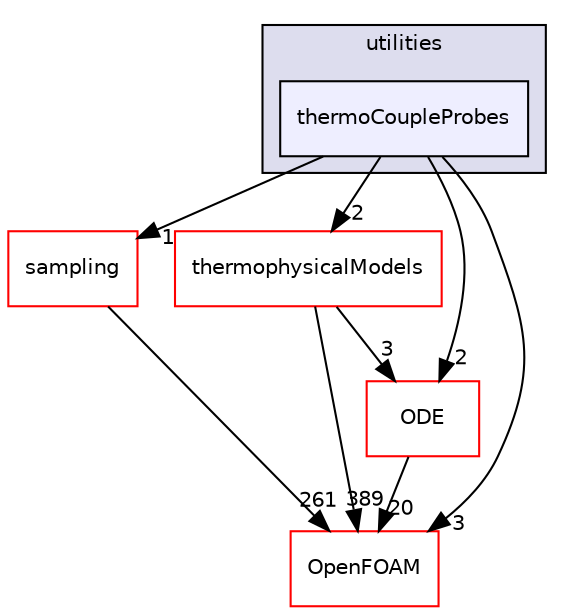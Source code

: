 digraph "src/functionObjects/utilities/thermoCoupleProbes" {
  bgcolor=transparent;
  compound=true
  node [ fontsize="10", fontname="Helvetica"];
  edge [ labelfontsize="10", labelfontname="Helvetica"];
  subgraph clusterdir_f7452075bcc4ab0cc3fc3ac03be416ce {
    graph [ bgcolor="#ddddee", pencolor="black", label="utilities" fontname="Helvetica", fontsize="10", URL="dir_f7452075bcc4ab0cc3fc3ac03be416ce.html"]
  dir_84e5e913152cd40ef7e0f0ae0ff0c104 [shape=box, label="thermoCoupleProbes", style="filled", fillcolor="#eeeeff", pencolor="black", URL="dir_84e5e913152cd40ef7e0f0ae0ff0c104.html"];
  }
  dir_24a3817a3c61c11f04a0a72057522f4f [shape=box label="sampling" color="red" URL="dir_24a3817a3c61c11f04a0a72057522f4f.html"];
  dir_2778d089ec5c4f66810b11f753867003 [shape=box label="thermophysicalModels" color="red" URL="dir_2778d089ec5c4f66810b11f753867003.html"];
  dir_c5473ff19b20e6ec4dfe5c310b3778a8 [shape=box label="OpenFOAM" color="red" URL="dir_c5473ff19b20e6ec4dfe5c310b3778a8.html"];
  dir_e47b7a1cb0d621da2e060462b00c1c76 [shape=box label="ODE" color="red" URL="dir_e47b7a1cb0d621da2e060462b00c1c76.html"];
  dir_24a3817a3c61c11f04a0a72057522f4f->dir_c5473ff19b20e6ec4dfe5c310b3778a8 [headlabel="261", labeldistance=1.5 headhref="dir_003550_002151.html"];
  dir_84e5e913152cd40ef7e0f0ae0ff0c104->dir_24a3817a3c61c11f04a0a72057522f4f [headlabel="1", labeldistance=1.5 headhref="dir_001384_003550.html"];
  dir_84e5e913152cd40ef7e0f0ae0ff0c104->dir_2778d089ec5c4f66810b11f753867003 [headlabel="2", labeldistance=1.5 headhref="dir_001384_001225.html"];
  dir_84e5e913152cd40ef7e0f0ae0ff0c104->dir_c5473ff19b20e6ec4dfe5c310b3778a8 [headlabel="3", labeldistance=1.5 headhref="dir_001384_002151.html"];
  dir_84e5e913152cd40ef7e0f0ae0ff0c104->dir_e47b7a1cb0d621da2e060462b00c1c76 [headlabel="2", labeldistance=1.5 headhref="dir_001384_001605.html"];
  dir_2778d089ec5c4f66810b11f753867003->dir_c5473ff19b20e6ec4dfe5c310b3778a8 [headlabel="389", labeldistance=1.5 headhref="dir_001225_002151.html"];
  dir_2778d089ec5c4f66810b11f753867003->dir_e47b7a1cb0d621da2e060462b00c1c76 [headlabel="3", labeldistance=1.5 headhref="dir_001225_001605.html"];
  dir_e47b7a1cb0d621da2e060462b00c1c76->dir_c5473ff19b20e6ec4dfe5c310b3778a8 [headlabel="20", labeldistance=1.5 headhref="dir_001605_002151.html"];
}
